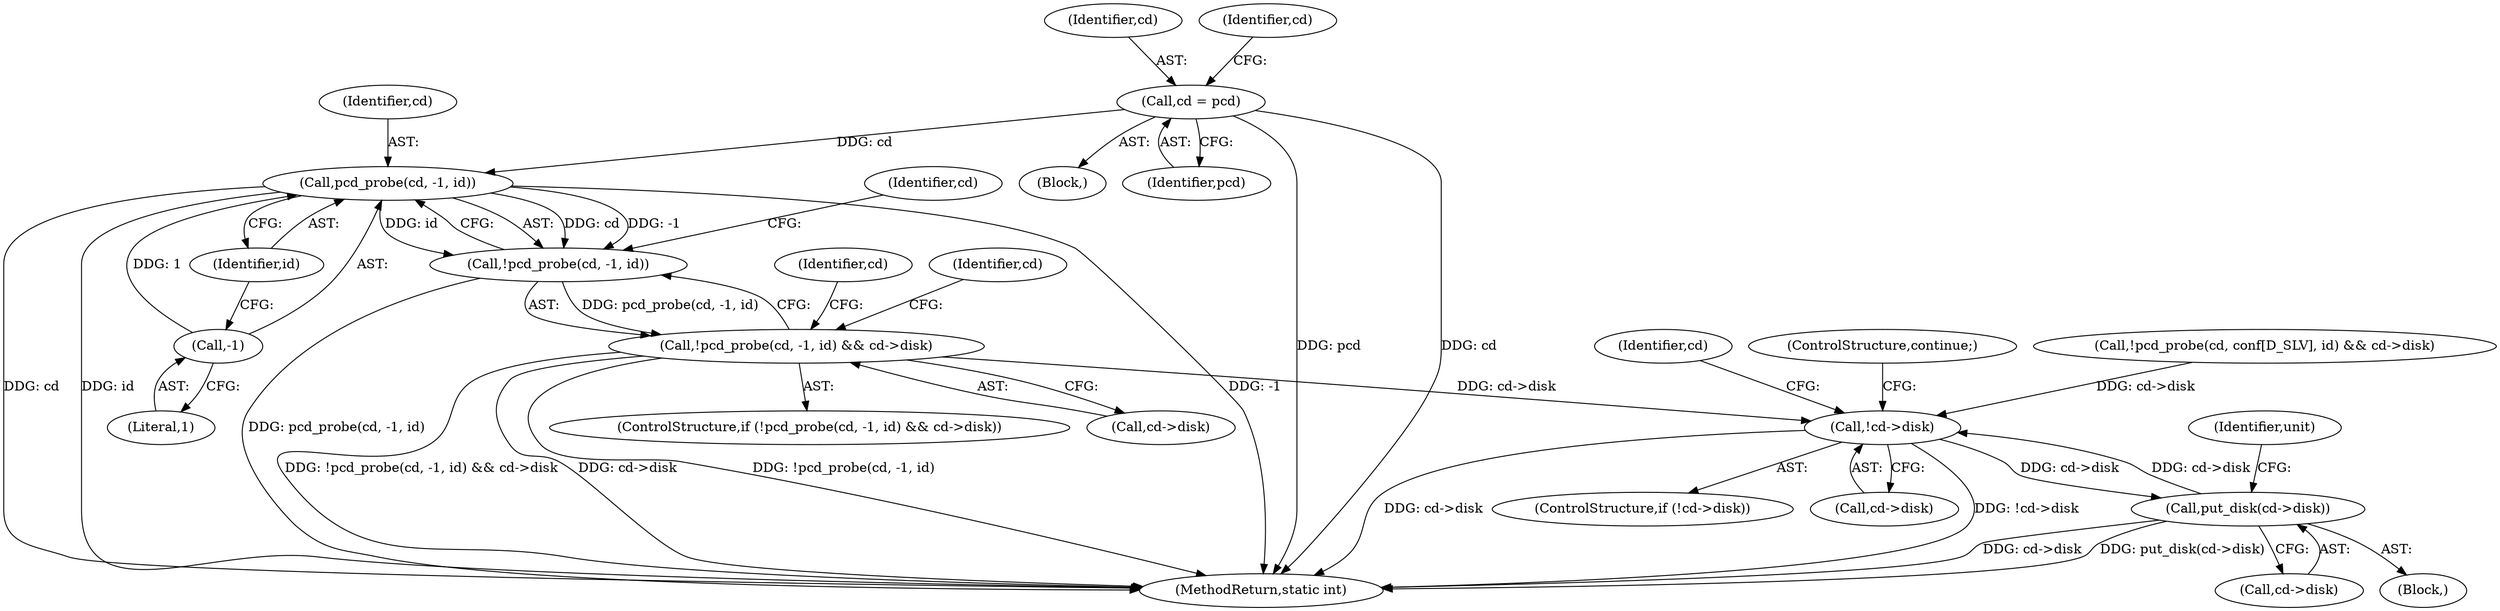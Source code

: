 digraph "0_linux_f0d1762554014ce0ae347b9f0d088f2c157c8c72@pointer" {
"1000166" [label="(Call,pcd_probe(cd, -1, id))"];
"1000137" [label="(Call,cd = pcd)"];
"1000168" [label="(Call,-1)"];
"1000165" [label="(Call,!pcd_probe(cd, -1, id))"];
"1000164" [label="(Call,!pcd_probe(cd, -1, id) && cd->disk)"];
"1000298" [label="(Call,!cd->disk)"];
"1000321" [label="(Call,put_disk(cd->disk))"];
"1000249" [label="(Call,!pcd_probe(cd, conf[D_SLV], id) && cd->disk)"];
"1000321" [label="(Call,put_disk(cd->disk))"];
"1000296" [label="(Block,)"];
"1000138" [label="(Identifier,cd)"];
"1000330" [label="(MethodReturn,static int)"];
"1000168" [label="(Call,-1)"];
"1000163" [label="(ControlStructure,if (!pcd_probe(cd, -1, id) && cd->disk))"];
"1000136" [label="(Block,)"];
"1000170" [label="(Identifier,id)"];
"1000177" [label="(Identifier,cd)"];
"1000164" [label="(Call,!pcd_probe(cd, -1, id) && cd->disk)"];
"1000169" [label="(Literal,1)"];
"1000185" [label="(Identifier,cd)"];
"1000165" [label="(Call,!pcd_probe(cd, -1, id))"];
"1000297" [label="(ControlStructure,if (!cd->disk))"];
"1000298" [label="(Call,!cd->disk)"];
"1000306" [label="(Identifier,cd)"];
"1000139" [label="(Identifier,pcd)"];
"1000167" [label="(Identifier,cd)"];
"1000137" [label="(Call,cd = pcd)"];
"1000322" [label="(Call,cd->disk)"];
"1000171" [label="(Call,cd->disk)"];
"1000166" [label="(Call,pcd_probe(cd, -1, id))"];
"1000143" [label="(Identifier,cd)"];
"1000302" [label="(ControlStructure,continue;)"];
"1000299" [label="(Call,cd->disk)"];
"1000172" [label="(Identifier,cd)"];
"1000293" [label="(Identifier,unit)"];
"1000166" -> "1000165"  [label="AST: "];
"1000166" -> "1000170"  [label="CFG: "];
"1000167" -> "1000166"  [label="AST: "];
"1000168" -> "1000166"  [label="AST: "];
"1000170" -> "1000166"  [label="AST: "];
"1000165" -> "1000166"  [label="CFG: "];
"1000166" -> "1000330"  [label="DDG: -1"];
"1000166" -> "1000330"  [label="DDG: cd"];
"1000166" -> "1000330"  [label="DDG: id"];
"1000166" -> "1000165"  [label="DDG: cd"];
"1000166" -> "1000165"  [label="DDG: -1"];
"1000166" -> "1000165"  [label="DDG: id"];
"1000137" -> "1000166"  [label="DDG: cd"];
"1000168" -> "1000166"  [label="DDG: 1"];
"1000137" -> "1000136"  [label="AST: "];
"1000137" -> "1000139"  [label="CFG: "];
"1000138" -> "1000137"  [label="AST: "];
"1000139" -> "1000137"  [label="AST: "];
"1000143" -> "1000137"  [label="CFG: "];
"1000137" -> "1000330"  [label="DDG: pcd"];
"1000137" -> "1000330"  [label="DDG: cd"];
"1000168" -> "1000169"  [label="CFG: "];
"1000169" -> "1000168"  [label="AST: "];
"1000170" -> "1000168"  [label="CFG: "];
"1000165" -> "1000164"  [label="AST: "];
"1000172" -> "1000165"  [label="CFG: "];
"1000164" -> "1000165"  [label="CFG: "];
"1000165" -> "1000330"  [label="DDG: pcd_probe(cd, -1, id)"];
"1000165" -> "1000164"  [label="DDG: pcd_probe(cd, -1, id)"];
"1000164" -> "1000163"  [label="AST: "];
"1000164" -> "1000171"  [label="CFG: "];
"1000171" -> "1000164"  [label="AST: "];
"1000177" -> "1000164"  [label="CFG: "];
"1000185" -> "1000164"  [label="CFG: "];
"1000164" -> "1000330"  [label="DDG: !pcd_probe(cd, -1, id) && cd->disk"];
"1000164" -> "1000330"  [label="DDG: cd->disk"];
"1000164" -> "1000330"  [label="DDG: !pcd_probe(cd, -1, id)"];
"1000164" -> "1000298"  [label="DDG: cd->disk"];
"1000298" -> "1000297"  [label="AST: "];
"1000298" -> "1000299"  [label="CFG: "];
"1000299" -> "1000298"  [label="AST: "];
"1000302" -> "1000298"  [label="CFG: "];
"1000306" -> "1000298"  [label="CFG: "];
"1000298" -> "1000330"  [label="DDG: !cd->disk"];
"1000298" -> "1000330"  [label="DDG: cd->disk"];
"1000321" -> "1000298"  [label="DDG: cd->disk"];
"1000249" -> "1000298"  [label="DDG: cd->disk"];
"1000298" -> "1000321"  [label="DDG: cd->disk"];
"1000321" -> "1000296"  [label="AST: "];
"1000321" -> "1000322"  [label="CFG: "];
"1000322" -> "1000321"  [label="AST: "];
"1000293" -> "1000321"  [label="CFG: "];
"1000321" -> "1000330"  [label="DDG: cd->disk"];
"1000321" -> "1000330"  [label="DDG: put_disk(cd->disk)"];
}
